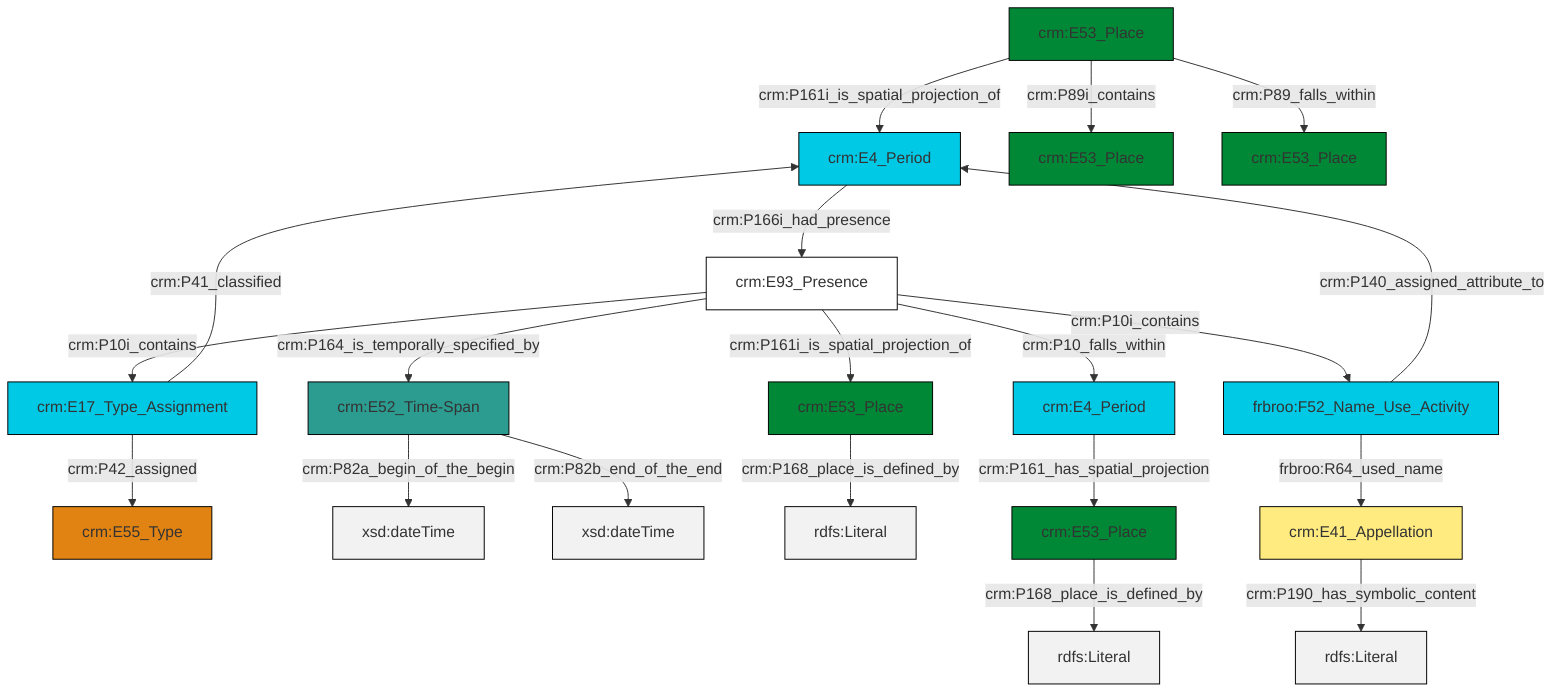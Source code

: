 graph TD
classDef Literal fill:#f2f2f2,stroke:#000000;
classDef CRM_Entity fill:#FFFFFF,stroke:#000000;
classDef Temporal_Entity fill:#00C9E6, stroke:#000000;
classDef Type fill:#E18312, stroke:#000000;
classDef Time-Span fill:#2C9C91, stroke:#000000;
classDef Appellation fill:#FFEB7F, stroke:#000000;
classDef Place fill:#008836, stroke:#000000;
classDef Persistent_Item fill:#B266B2, stroke:#000000;
classDef Conceptual_Object fill:#FFD700, stroke:#000000;
classDef Physical_Thing fill:#D2B48C, stroke:#000000;
classDef Actor fill:#f58aad, stroke:#000000;
classDef PC_Classes fill:#4ce600, stroke:#000000;
classDef Multi fill:#cccccc,stroke:#000000;

2["crm:E93_Presence"]:::CRM_Entity -->|crm:P10_falls_within| 3["crm:E4_Period"]:::Temporal_Entity
0["crm:E53_Place"]:::Place -->|crm:P161i_is_spatial_projection_of| 6["crm:E4_Period"]:::Temporal_Entity
4["crm:E17_Type_Assignment"]:::Temporal_Entity -->|crm:P42_assigned| 9["crm:E55_Type"]:::Type
2["crm:E93_Presence"]:::CRM_Entity -->|crm:P161i_is_spatial_projection_of| 10["crm:E53_Place"]:::Place
2["crm:E93_Presence"]:::CRM_Entity -->|crm:P10i_contains| 4["crm:E17_Type_Assignment"]:::Temporal_Entity
12["crm:E52_Time-Span"]:::Time-Span -->|crm:P82a_begin_of_the_begin| 13[xsd:dateTime]:::Literal
2["crm:E93_Presence"]:::CRM_Entity -->|crm:P164_is_temporally_specified_by| 12["crm:E52_Time-Span"]:::Time-Span
12["crm:E52_Time-Span"]:::Time-Span -->|crm:P82b_end_of_the_end| 14[xsd:dateTime]:::Literal
10["crm:E53_Place"]:::Place -->|crm:P168_place_is_defined_by| 16[rdfs:Literal]:::Literal
0["crm:E53_Place"]:::Place -->|crm:P89i_contains| 7["crm:E53_Place"]:::Place
6["crm:E4_Period"]:::Temporal_Entity -->|crm:P166i_had_presence| 2["crm:E93_Presence"]:::CRM_Entity
4["crm:E17_Type_Assignment"]:::Temporal_Entity -->|crm:P41_classified| 6["crm:E4_Period"]:::Temporal_Entity
2["crm:E93_Presence"]:::CRM_Entity -->|crm:P10i_contains| 24["frbroo:F52_Name_Use_Activity"]:::Temporal_Entity
0["crm:E53_Place"]:::Place -->|crm:P89_falls_within| 25["crm:E53_Place"]:::Place
3["crm:E4_Period"]:::Temporal_Entity -->|crm:P161_has_spatial_projection| 18["crm:E53_Place"]:::Place
18["crm:E53_Place"]:::Place -->|crm:P168_place_is_defined_by| 28[rdfs:Literal]:::Literal
24["frbroo:F52_Name_Use_Activity"]:::Temporal_Entity -->|frbroo:R64_used_name| 21["crm:E41_Appellation"]:::Appellation
21["crm:E41_Appellation"]:::Appellation -->|crm:P190_has_symbolic_content| 30[rdfs:Literal]:::Literal
24["frbroo:F52_Name_Use_Activity"]:::Temporal_Entity -->|crm:P140_assigned_attribute_to| 6["crm:E4_Period"]:::Temporal_Entity